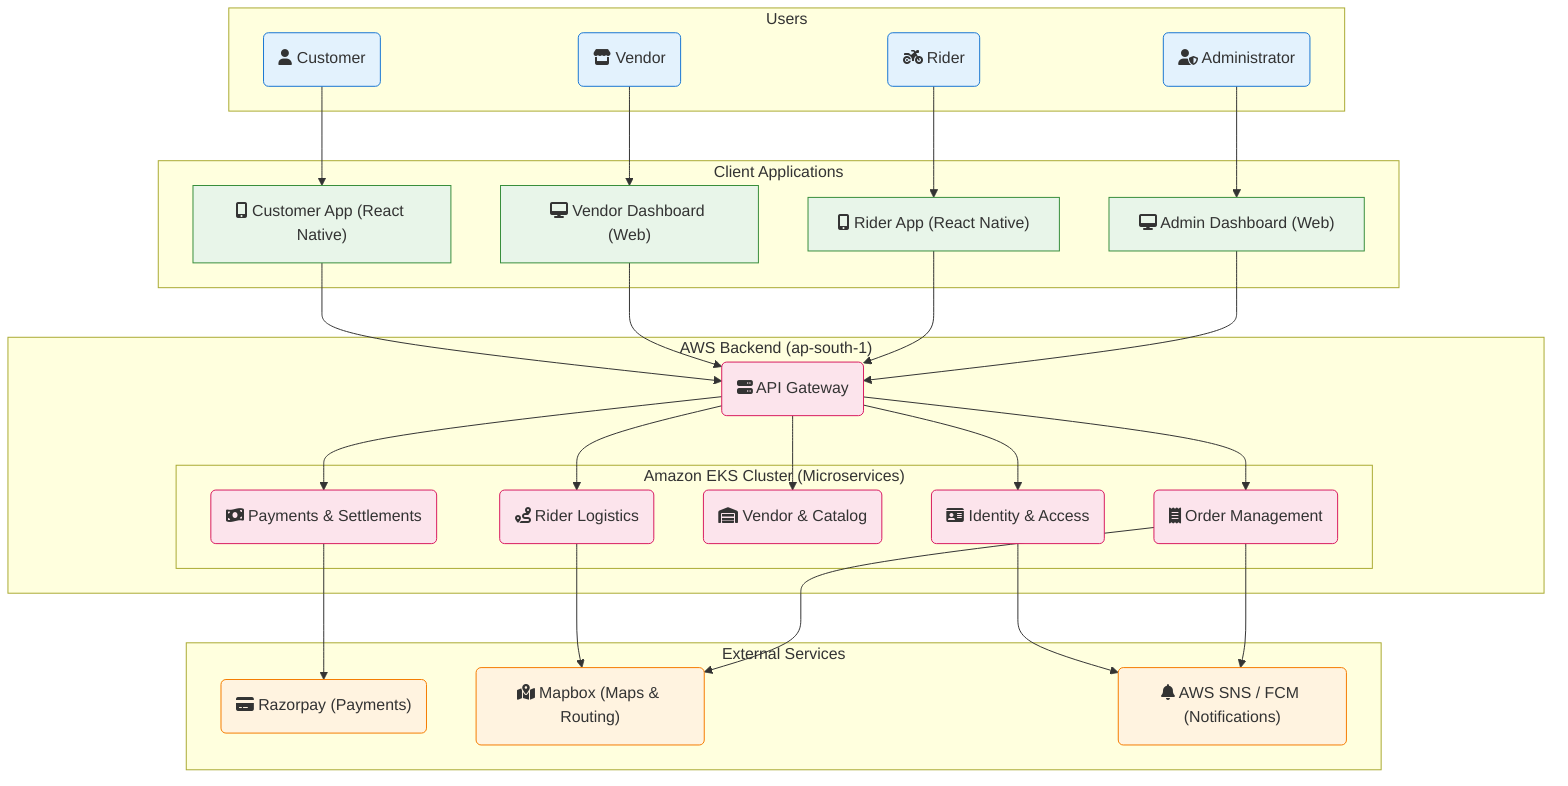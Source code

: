 graph TD
    subgraph "Users"
        Customer("fa:fa-user Customer")
        Vendor("fa:fa-store Vendor")
        Rider("fa:fa-motorcycle Rider")
        Admin("fa:fa-user-shield Administrator")
    end

    subgraph "Client Applications"
        CustomerApp["fa:fa-mobile-alt Customer App (React Native)"]
        VendorApp["fa:fa-desktop Vendor Dashboard (Web)"]
        RiderApp["fa:fa-mobile-alt Rider App (React Native)"]
        AdminApp["fa:fa-desktop Admin Dashboard (Web)"]
    end

    subgraph "AWS Backend (ap-south-1)"
        direction LR
        APIGateway("fa:fa-server API Gateway")

        subgraph "Amazon EKS Cluster (Microservices)"
            IdentityService("fa:fa-id-card Identity & Access")
            OrderService("fa:fa-receipt Order Management")
            VendorService("fa:fa-warehouse Vendor & Catalog")
            RiderService("fa:fa-route Rider Logistics")
            PaymentService("fa:fa-money-bill-wave Payments & Settlements")
        end

        APIGateway --> IdentityService
        APIGateway --> OrderService
        APIGateway --> VendorService
        APIGateway --> RiderService
        APIGateway --> PaymentService
    end

    subgraph "External Services"
        Razorpay("fa:fa-credit-card Razorpay (Payments)")
        Mapbox("fa:fa-map-marked-alt Mapbox (Maps & Routing)")
        FCM_SNS("fa:fa-bell AWS SNS / FCM (Notifications)")
    end

    %% User to Client Interactions
    Customer --> CustomerApp
    Vendor --> VendorApp
    Rider --> RiderApp
    Admin --> AdminApp

    %% Client to Backend Interactions
    CustomerApp --> APIGateway
    VendorApp --> APIGateway
    RiderApp --> APIGateway
    AdminApp --> APIGateway

    %% Backend to External Service Interactions
    PaymentService --> Razorpay
    RiderService --> Mapbox
    OrderService --> Mapbox
    IdentityService --> FCM_SNS
    OrderService --> FCM_SNS

    %% Styling
    classDef user fill:#e3f2fd,stroke:#1976d2
    classDef client fill:#e8f5e9,stroke:#388e3c
    classDef external fill:#fff3e0,stroke:#f57c00
    classDef awscomp fill:#fce4ec,stroke:#d81b60

    class Customer,Vendor,Rider,Admin user
    class CustomerApp,VendorApp,RiderApp,AdminApp client
    class Razorpay,Mapbox,FCM_SNS external
    class APIGateway,IdentityService,OrderService,VendorService,RiderService,PaymentService awscomp